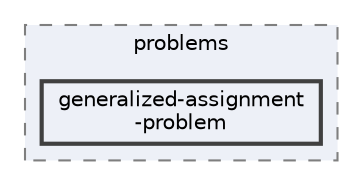 digraph "/home/runner/work/idol/idol/lib/include/idol/mixed-integer/problems/generalized-assignment-problem"
{
 // LATEX_PDF_SIZE
  bgcolor="transparent";
  edge [fontname=Helvetica,fontsize=10,labelfontname=Helvetica,labelfontsize=10];
  node [fontname=Helvetica,fontsize=10,shape=box,height=0.2,width=0.4];
  compound=true
  subgraph clusterdir_0ca495717d4fd2bc76df5a3a6c9ca296 {
    graph [ bgcolor="#edf0f7", pencolor="grey50", label="problems", fontname=Helvetica,fontsize=10 style="filled,dashed", URL="dir_0ca495717d4fd2bc76df5a3a6c9ca296.html",tooltip=""]
  dir_f4968a0b8a553a0fbff18e30936f4cd0 [label="generalized-assignment\l-problem", fillcolor="#edf0f7", color="grey25", style="filled,bold", URL="dir_f4968a0b8a553a0fbff18e30936f4cd0.html",tooltip=""];
  }
}
